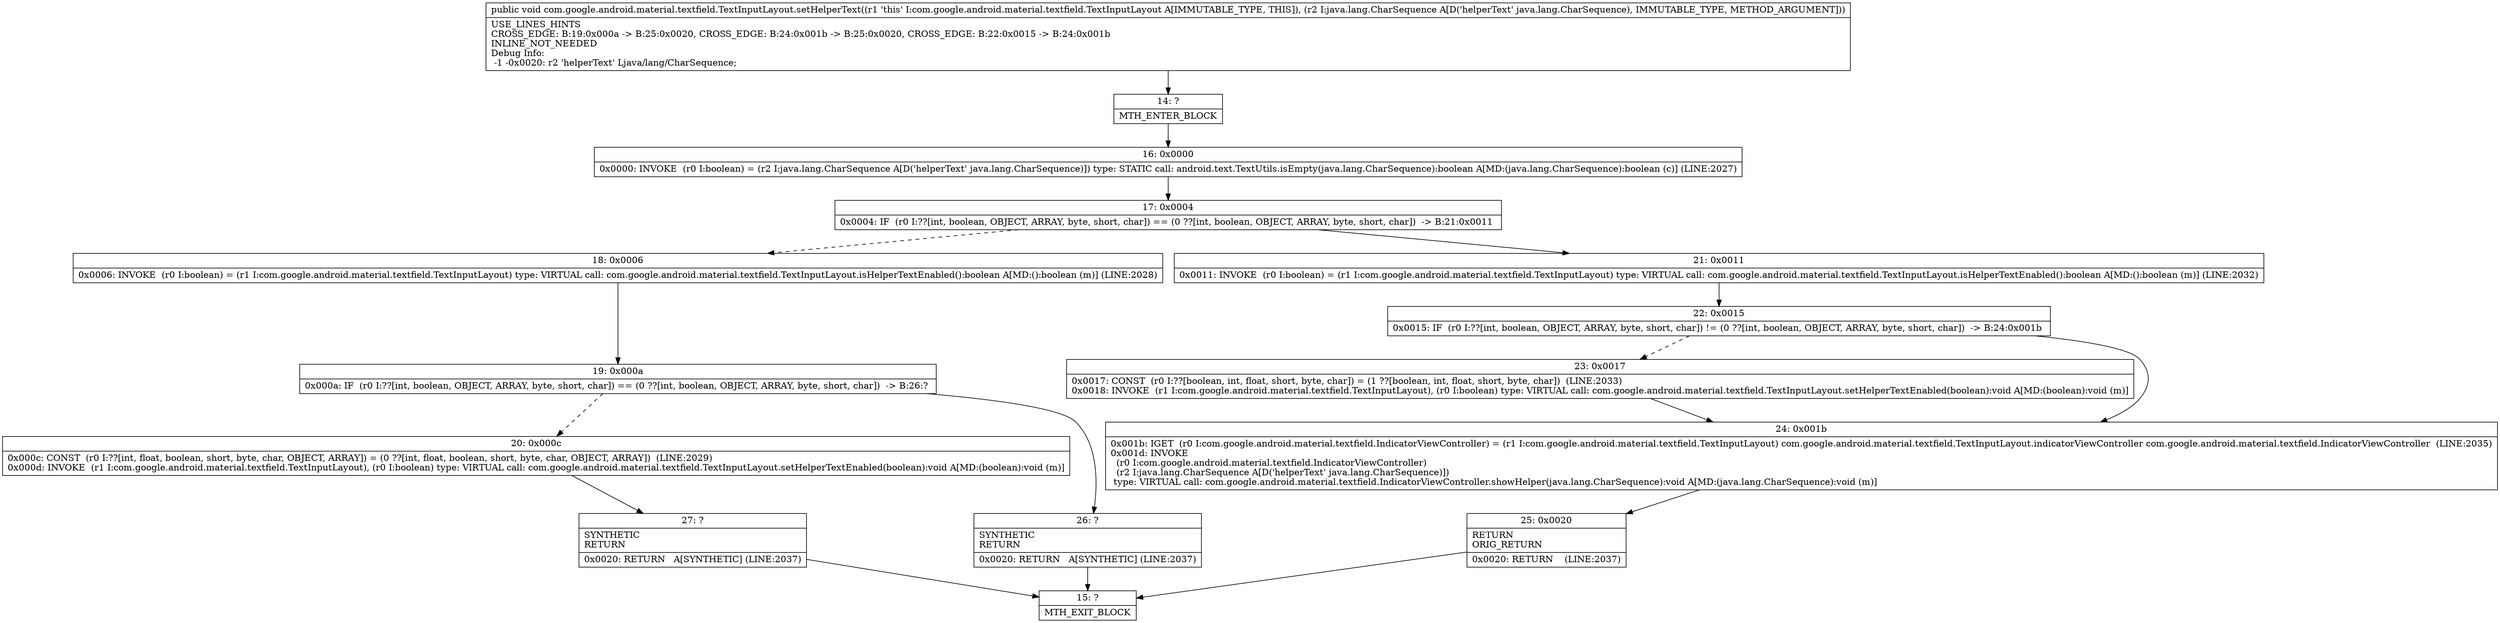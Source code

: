 digraph "CFG forcom.google.android.material.textfield.TextInputLayout.setHelperText(Ljava\/lang\/CharSequence;)V" {
Node_14 [shape=record,label="{14\:\ ?|MTH_ENTER_BLOCK\l}"];
Node_16 [shape=record,label="{16\:\ 0x0000|0x0000: INVOKE  (r0 I:boolean) = (r2 I:java.lang.CharSequence A[D('helperText' java.lang.CharSequence)]) type: STATIC call: android.text.TextUtils.isEmpty(java.lang.CharSequence):boolean A[MD:(java.lang.CharSequence):boolean (c)] (LINE:2027)\l}"];
Node_17 [shape=record,label="{17\:\ 0x0004|0x0004: IF  (r0 I:??[int, boolean, OBJECT, ARRAY, byte, short, char]) == (0 ??[int, boolean, OBJECT, ARRAY, byte, short, char])  \-\> B:21:0x0011 \l}"];
Node_18 [shape=record,label="{18\:\ 0x0006|0x0006: INVOKE  (r0 I:boolean) = (r1 I:com.google.android.material.textfield.TextInputLayout) type: VIRTUAL call: com.google.android.material.textfield.TextInputLayout.isHelperTextEnabled():boolean A[MD:():boolean (m)] (LINE:2028)\l}"];
Node_19 [shape=record,label="{19\:\ 0x000a|0x000a: IF  (r0 I:??[int, boolean, OBJECT, ARRAY, byte, short, char]) == (0 ??[int, boolean, OBJECT, ARRAY, byte, short, char])  \-\> B:26:? \l}"];
Node_20 [shape=record,label="{20\:\ 0x000c|0x000c: CONST  (r0 I:??[int, float, boolean, short, byte, char, OBJECT, ARRAY]) = (0 ??[int, float, boolean, short, byte, char, OBJECT, ARRAY])  (LINE:2029)\l0x000d: INVOKE  (r1 I:com.google.android.material.textfield.TextInputLayout), (r0 I:boolean) type: VIRTUAL call: com.google.android.material.textfield.TextInputLayout.setHelperTextEnabled(boolean):void A[MD:(boolean):void (m)]\l}"];
Node_27 [shape=record,label="{27\:\ ?|SYNTHETIC\lRETURN\l|0x0020: RETURN   A[SYNTHETIC] (LINE:2037)\l}"];
Node_15 [shape=record,label="{15\:\ ?|MTH_EXIT_BLOCK\l}"];
Node_26 [shape=record,label="{26\:\ ?|SYNTHETIC\lRETURN\l|0x0020: RETURN   A[SYNTHETIC] (LINE:2037)\l}"];
Node_21 [shape=record,label="{21\:\ 0x0011|0x0011: INVOKE  (r0 I:boolean) = (r1 I:com.google.android.material.textfield.TextInputLayout) type: VIRTUAL call: com.google.android.material.textfield.TextInputLayout.isHelperTextEnabled():boolean A[MD:():boolean (m)] (LINE:2032)\l}"];
Node_22 [shape=record,label="{22\:\ 0x0015|0x0015: IF  (r0 I:??[int, boolean, OBJECT, ARRAY, byte, short, char]) != (0 ??[int, boolean, OBJECT, ARRAY, byte, short, char])  \-\> B:24:0x001b \l}"];
Node_23 [shape=record,label="{23\:\ 0x0017|0x0017: CONST  (r0 I:??[boolean, int, float, short, byte, char]) = (1 ??[boolean, int, float, short, byte, char])  (LINE:2033)\l0x0018: INVOKE  (r1 I:com.google.android.material.textfield.TextInputLayout), (r0 I:boolean) type: VIRTUAL call: com.google.android.material.textfield.TextInputLayout.setHelperTextEnabled(boolean):void A[MD:(boolean):void (m)]\l}"];
Node_24 [shape=record,label="{24\:\ 0x001b|0x001b: IGET  (r0 I:com.google.android.material.textfield.IndicatorViewController) = (r1 I:com.google.android.material.textfield.TextInputLayout) com.google.android.material.textfield.TextInputLayout.indicatorViewController com.google.android.material.textfield.IndicatorViewController  (LINE:2035)\l0x001d: INVOKE  \l  (r0 I:com.google.android.material.textfield.IndicatorViewController)\l  (r2 I:java.lang.CharSequence A[D('helperText' java.lang.CharSequence)])\l type: VIRTUAL call: com.google.android.material.textfield.IndicatorViewController.showHelper(java.lang.CharSequence):void A[MD:(java.lang.CharSequence):void (m)]\l}"];
Node_25 [shape=record,label="{25\:\ 0x0020|RETURN\lORIG_RETURN\l|0x0020: RETURN    (LINE:2037)\l}"];
MethodNode[shape=record,label="{public void com.google.android.material.textfield.TextInputLayout.setHelperText((r1 'this' I:com.google.android.material.textfield.TextInputLayout A[IMMUTABLE_TYPE, THIS]), (r2 I:java.lang.CharSequence A[D('helperText' java.lang.CharSequence), IMMUTABLE_TYPE, METHOD_ARGUMENT]))  | USE_LINES_HINTS\lCROSS_EDGE: B:19:0x000a \-\> B:25:0x0020, CROSS_EDGE: B:24:0x001b \-\> B:25:0x0020, CROSS_EDGE: B:22:0x0015 \-\> B:24:0x001b\lINLINE_NOT_NEEDED\lDebug Info:\l  \-1 \-0x0020: r2 'helperText' Ljava\/lang\/CharSequence;\l}"];
MethodNode -> Node_14;Node_14 -> Node_16;
Node_16 -> Node_17;
Node_17 -> Node_18[style=dashed];
Node_17 -> Node_21;
Node_18 -> Node_19;
Node_19 -> Node_20[style=dashed];
Node_19 -> Node_26;
Node_20 -> Node_27;
Node_27 -> Node_15;
Node_26 -> Node_15;
Node_21 -> Node_22;
Node_22 -> Node_23[style=dashed];
Node_22 -> Node_24;
Node_23 -> Node_24;
Node_24 -> Node_25;
Node_25 -> Node_15;
}


